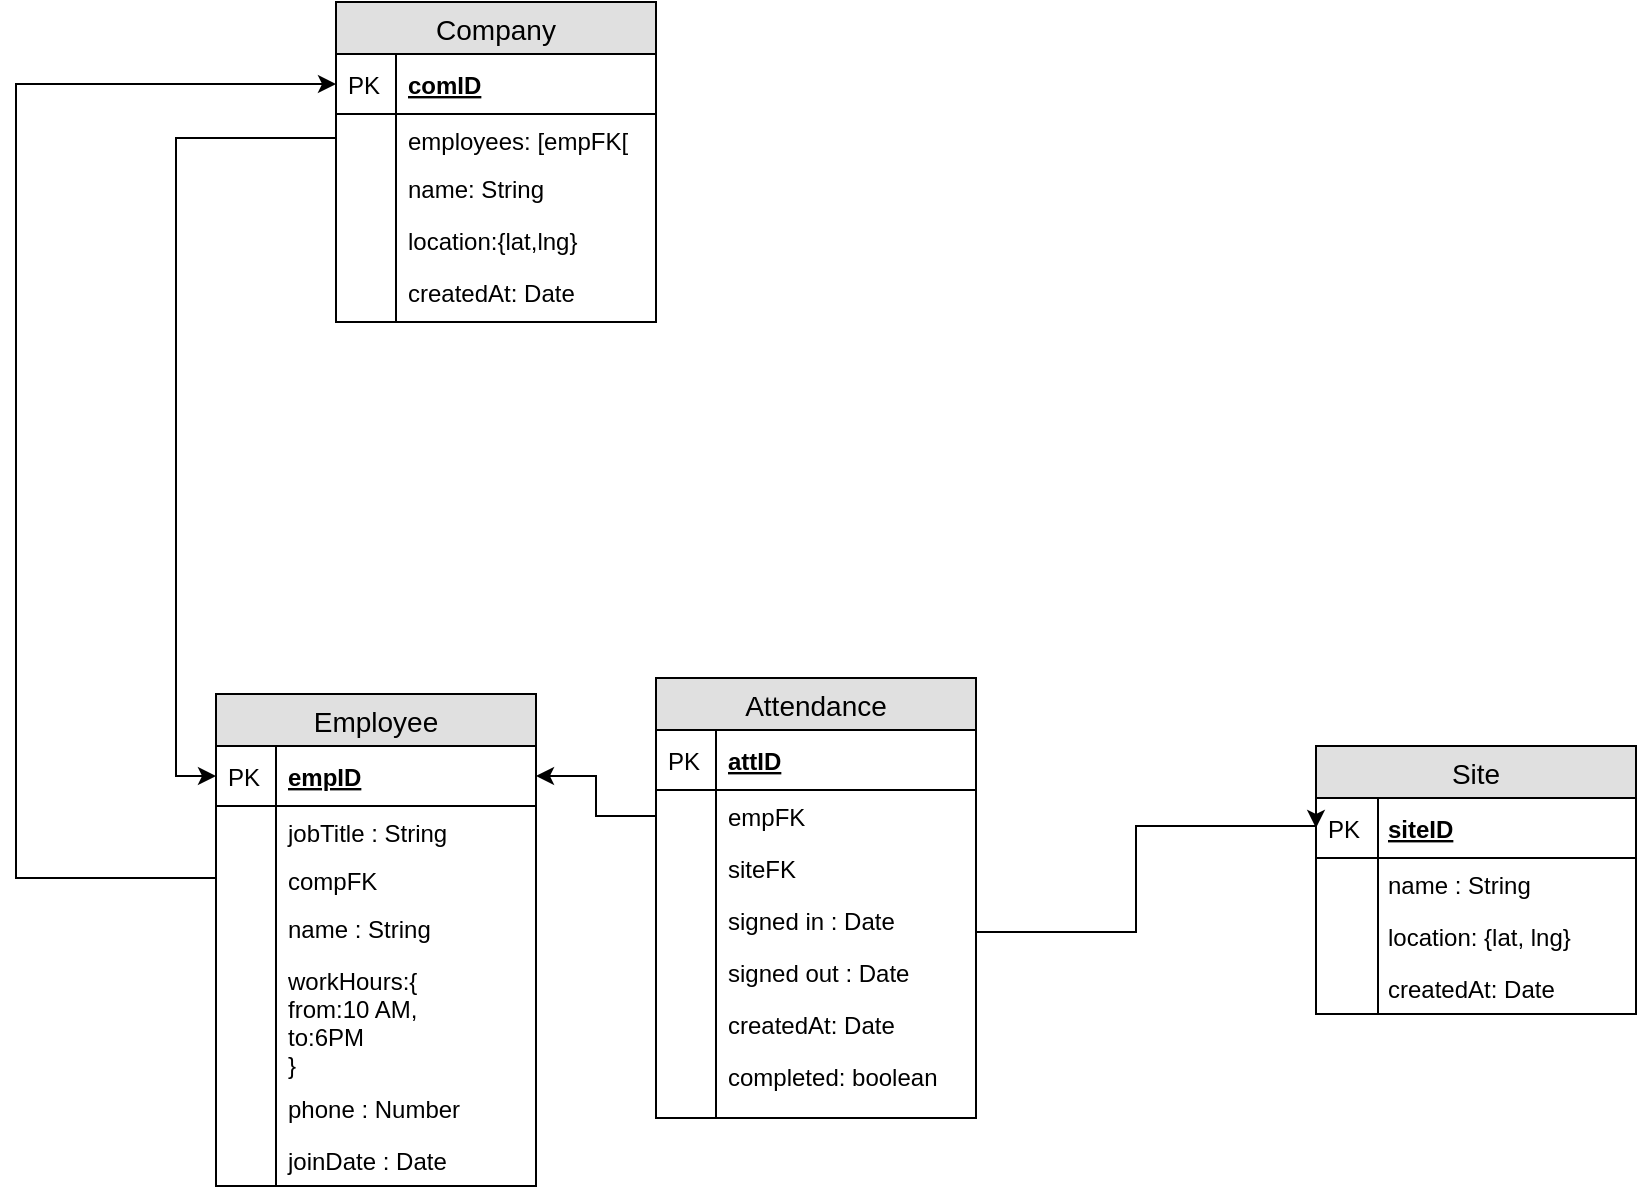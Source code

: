 <mxfile version="12.1.0" type="gitlab" pages="1"><diagram id="7I3rKAhDJKl70cF4WuSs" name="Page-1"><mxGraphModel dx="1958" dy="591" grid="1" gridSize="10" guides="1" tooltips="1" connect="1" arrows="1" fold="1" page="1" pageScale="1" pageWidth="850" pageHeight="1100" math="0" shadow="0"><root><mxCell id="0"/><mxCell id="1" parent="0"/><mxCell id="KGaxo6_H171kj4zqYReR-1" value="Employee" style="swimlane;fontStyle=0;childLayout=stackLayout;horizontal=1;startSize=26;fillColor=#e0e0e0;horizontalStack=0;resizeParent=1;resizeParentMax=0;resizeLast=0;collapsible=1;marginBottom=0;swimlaneFillColor=#ffffff;align=center;fontSize=14;" parent="1" vertex="1"><mxGeometry x="90" y="456" width="160" height="246" as="geometry"><mxRectangle x="130" y="240" width="70" height="26" as="alternateBounds"/></mxGeometry></mxCell><mxCell id="KGaxo6_H171kj4zqYReR-2" value="empID" style="shape=partialRectangle;top=0;left=0;right=0;bottom=1;align=left;verticalAlign=middle;fillColor=none;spacingLeft=34;spacingRight=4;overflow=hidden;rotatable=0;points=[[0,0.5],[1,0.5]];portConstraint=eastwest;dropTarget=0;fontStyle=5;fontSize=12;" parent="KGaxo6_H171kj4zqYReR-1" vertex="1"><mxGeometry y="26" width="160" height="30" as="geometry"/></mxCell><mxCell id="KGaxo6_H171kj4zqYReR-3" value="PK" style="shape=partialRectangle;top=0;left=0;bottom=0;fillColor=none;align=left;verticalAlign=middle;spacingLeft=4;spacingRight=4;overflow=hidden;rotatable=0;points=[];portConstraint=eastwest;part=1;fontSize=12;" parent="KGaxo6_H171kj4zqYReR-2" vertex="1" connectable="0"><mxGeometry width="30" height="30" as="geometry"/></mxCell><mxCell id="KGaxo6_H171kj4zqYReR-10" value="jobTitle : String&#10;&#10;" style="shape=partialRectangle;top=0;left=0;right=0;bottom=0;align=left;verticalAlign=top;fillColor=none;spacingLeft=34;spacingRight=4;overflow=hidden;rotatable=0;points=[[0,0.5],[1,0.5]];portConstraint=eastwest;dropTarget=0;fontSize=12;" parent="KGaxo6_H171kj4zqYReR-1" vertex="1"><mxGeometry y="56" width="160" height="24" as="geometry"/></mxCell><mxCell id="KGaxo6_H171kj4zqYReR-11" value="" style="shape=partialRectangle;top=0;left=0;bottom=0;fillColor=none;align=left;verticalAlign=top;spacingLeft=4;spacingRight=4;overflow=hidden;rotatable=0;points=[];portConstraint=eastwest;part=1;fontSize=12;" parent="KGaxo6_H171kj4zqYReR-10" vertex="1" connectable="0"><mxGeometry width="30" height="24.0" as="geometry"/></mxCell><mxCell id="6kNpQLr-UonQec9yLho6-32" value="compFK" style="shape=partialRectangle;top=0;left=0;right=0;bottom=0;align=left;verticalAlign=top;fillColor=none;spacingLeft=34;spacingRight=4;overflow=hidden;rotatable=0;points=[[0,0.5],[1,0.5]];portConstraint=eastwest;dropTarget=0;fontSize=12;" vertex="1" parent="KGaxo6_H171kj4zqYReR-1"><mxGeometry y="80" width="160" height="24" as="geometry"/></mxCell><mxCell id="6kNpQLr-UonQec9yLho6-33" value="" style="shape=partialRectangle;top=0;left=0;bottom=0;fillColor=none;align=left;verticalAlign=top;spacingLeft=4;spacingRight=4;overflow=hidden;rotatable=0;points=[];portConstraint=eastwest;part=1;fontSize=12;" vertex="1" connectable="0" parent="6kNpQLr-UonQec9yLho6-32"><mxGeometry width="30" height="24.0" as="geometry"/></mxCell><mxCell id="6kNpQLr-UonQec9yLho6-29" value="name : String" style="shape=partialRectangle;top=0;left=0;right=0;bottom=0;align=left;verticalAlign=top;fillColor=none;spacingLeft=34;spacingRight=4;overflow=hidden;rotatable=0;points=[[0,0.5],[1,0.5]];portConstraint=eastwest;dropTarget=0;fontSize=12;" vertex="1" parent="KGaxo6_H171kj4zqYReR-1"><mxGeometry y="104" width="160" height="26" as="geometry"/></mxCell><mxCell id="6kNpQLr-UonQec9yLho6-30" value="" style="shape=partialRectangle;top=0;left=0;bottom=0;fillColor=none;align=left;verticalAlign=top;spacingLeft=4;spacingRight=4;overflow=hidden;rotatable=0;points=[];portConstraint=eastwest;part=1;fontSize=12;" vertex="1" connectable="0" parent="6kNpQLr-UonQec9yLho6-29"><mxGeometry width="30" height="26" as="geometry"/></mxCell><mxCell id="KGaxo6_H171kj4zqYReR-4" value="workHours:{&#10;from:10 AM,&#10;to:6PM&#10;}" style="shape=partialRectangle;top=0;left=0;right=0;bottom=0;align=left;verticalAlign=top;fillColor=none;spacingLeft=34;spacingRight=4;overflow=hidden;rotatable=0;points=[[0,0.5],[1,0.5]];portConstraint=eastwest;dropTarget=0;fontSize=12;" parent="KGaxo6_H171kj4zqYReR-1" vertex="1"><mxGeometry y="130" width="160" height="64" as="geometry"/></mxCell><mxCell id="KGaxo6_H171kj4zqYReR-5" value="" style="shape=partialRectangle;top=0;left=0;bottom=0;fillColor=none;align=left;verticalAlign=top;spacingLeft=4;spacingRight=4;overflow=hidden;rotatable=0;points=[];portConstraint=eastwest;part=1;fontSize=12;" parent="KGaxo6_H171kj4zqYReR-4" vertex="1" connectable="0"><mxGeometry width="30" height="64" as="geometry"/></mxCell><mxCell id="KGaxo6_H171kj4zqYReR-6" value="phone : Number" style="shape=partialRectangle;top=0;left=0;right=0;bottom=0;align=left;verticalAlign=top;fillColor=none;spacingLeft=34;spacingRight=4;overflow=hidden;rotatable=0;points=[[0,0.5],[1,0.5]];portConstraint=eastwest;dropTarget=0;fontSize=12;" parent="KGaxo6_H171kj4zqYReR-1" vertex="1"><mxGeometry y="194" width="160" height="26" as="geometry"/></mxCell><mxCell id="KGaxo6_H171kj4zqYReR-7" value="" style="shape=partialRectangle;top=0;left=0;bottom=0;fillColor=none;align=left;verticalAlign=top;spacingLeft=4;spacingRight=4;overflow=hidden;rotatable=0;points=[];portConstraint=eastwest;part=1;fontSize=12;" parent="KGaxo6_H171kj4zqYReR-6" vertex="1" connectable="0"><mxGeometry width="30" height="26" as="geometry"/></mxCell><mxCell id="KGaxo6_H171kj4zqYReR-8" value="joinDate : Date" style="shape=partialRectangle;top=0;left=0;right=0;bottom=0;align=left;verticalAlign=top;fillColor=none;spacingLeft=34;spacingRight=4;overflow=hidden;rotatable=0;points=[[0,0.5],[1,0.5]];portConstraint=eastwest;dropTarget=0;fontSize=12;" parent="KGaxo6_H171kj4zqYReR-1" vertex="1"><mxGeometry y="220" width="160" height="26" as="geometry"/></mxCell><mxCell id="KGaxo6_H171kj4zqYReR-9" value="" style="shape=partialRectangle;top=0;left=0;bottom=0;fillColor=none;align=left;verticalAlign=top;spacingLeft=4;spacingRight=4;overflow=hidden;rotatable=0;points=[];portConstraint=eastwest;part=1;fontSize=12;" parent="KGaxo6_H171kj4zqYReR-8" vertex="1" connectable="0"><mxGeometry width="30" height="26" as="geometry"/></mxCell><mxCell id="KGaxo6_H171kj4zqYReR-12" value="Site" style="swimlane;fontStyle=0;childLayout=stackLayout;horizontal=1;startSize=26;fillColor=#e0e0e0;horizontalStack=0;resizeParent=1;resizeParentMax=0;resizeLast=0;collapsible=1;marginBottom=0;swimlaneFillColor=#ffffff;align=center;fontSize=14;" parent="1" vertex="1"><mxGeometry x="640" y="482" width="160" height="134" as="geometry"><mxRectangle x="130" y="240" width="70" height="26" as="alternateBounds"/></mxGeometry></mxCell><mxCell id="KGaxo6_H171kj4zqYReR-13" value="siteID" style="shape=partialRectangle;top=0;left=0;right=0;bottom=1;align=left;verticalAlign=middle;fillColor=none;spacingLeft=34;spacingRight=4;overflow=hidden;rotatable=0;points=[[0,0.5],[1,0.5]];portConstraint=eastwest;dropTarget=0;fontStyle=5;fontSize=12;" parent="KGaxo6_H171kj4zqYReR-12" vertex="1"><mxGeometry y="26" width="160" height="30" as="geometry"/></mxCell><mxCell id="KGaxo6_H171kj4zqYReR-14" value="PK" style="shape=partialRectangle;top=0;left=0;bottom=0;fillColor=none;align=left;verticalAlign=middle;spacingLeft=4;spacingRight=4;overflow=hidden;rotatable=0;points=[];portConstraint=eastwest;part=1;fontSize=12;" parent="KGaxo6_H171kj4zqYReR-13" vertex="1" connectable="0"><mxGeometry width="31" height="30" as="geometry"/></mxCell><mxCell id="KGaxo6_H171kj4zqYReR-15" value="name : String" style="shape=partialRectangle;top=0;left=0;right=0;bottom=0;align=left;verticalAlign=top;fillColor=none;spacingLeft=34;spacingRight=4;overflow=hidden;rotatable=0;points=[[0,0.5],[1,0.5]];portConstraint=eastwest;dropTarget=0;fontSize=12;" parent="KGaxo6_H171kj4zqYReR-12" vertex="1"><mxGeometry y="56" width="160" height="26" as="geometry"/></mxCell><mxCell id="KGaxo6_H171kj4zqYReR-16" value="" style="shape=partialRectangle;top=0;left=0;bottom=0;fillColor=none;align=left;verticalAlign=top;spacingLeft=4;spacingRight=4;overflow=hidden;rotatable=0;points=[];portConstraint=eastwest;part=1;fontSize=12;" parent="KGaxo6_H171kj4zqYReR-15" vertex="1" connectable="0"><mxGeometry width="31" height="26" as="geometry"/></mxCell><mxCell id="KGaxo6_H171kj4zqYReR-17" value="location: {lat, lng}" style="shape=partialRectangle;top=0;left=0;right=0;bottom=0;align=left;verticalAlign=top;fillColor=none;spacingLeft=34;spacingRight=4;overflow=hidden;rotatable=0;points=[[0,0.5],[1,0.5]];portConstraint=eastwest;dropTarget=0;fontSize=12;" parent="KGaxo6_H171kj4zqYReR-12" vertex="1"><mxGeometry y="82" width="160" height="26" as="geometry"/></mxCell><mxCell id="KGaxo6_H171kj4zqYReR-18" value="" style="shape=partialRectangle;top=0;left=0;bottom=0;fillColor=none;align=left;verticalAlign=top;spacingLeft=4;spacingRight=4;overflow=hidden;rotatable=0;points=[];portConstraint=eastwest;part=1;fontSize=12;" parent="KGaxo6_H171kj4zqYReR-17" vertex="1" connectable="0"><mxGeometry width="31" height="26" as="geometry"/></mxCell><mxCell id="KGaxo6_H171kj4zqYReR-19" value="createdAt: Date" style="shape=partialRectangle;top=0;left=0;right=0;bottom=0;align=left;verticalAlign=top;fillColor=none;spacingLeft=34;spacingRight=4;overflow=hidden;rotatable=0;points=[[0,0.5],[1,0.5]];portConstraint=eastwest;dropTarget=0;fontSize=12;" parent="KGaxo6_H171kj4zqYReR-12" vertex="1"><mxGeometry y="108" width="160" height="26" as="geometry"/></mxCell><mxCell id="KGaxo6_H171kj4zqYReR-20" value="" style="shape=partialRectangle;top=0;left=0;bottom=0;fillColor=none;align=left;verticalAlign=top;spacingLeft=4;spacingRight=4;overflow=hidden;rotatable=0;points=[];portConstraint=eastwest;part=1;fontSize=12;" parent="KGaxo6_H171kj4zqYReR-19" vertex="1" connectable="0"><mxGeometry width="31" height="26" as="geometry"/></mxCell><mxCell id="KGaxo6_H171kj4zqYReR-24" value="Attendance" style="swimlane;fontStyle=0;childLayout=stackLayout;horizontal=1;startSize=26;fillColor=#e0e0e0;horizontalStack=0;resizeParent=1;resizeParentMax=0;resizeLast=0;collapsible=1;marginBottom=0;swimlaneFillColor=#ffffff;align=center;fontSize=14;" parent="1" vertex="1"><mxGeometry x="310" y="448" width="160" height="220" as="geometry"><mxRectangle x="130" y="240" width="70" height="26" as="alternateBounds"/></mxGeometry></mxCell><mxCell id="KGaxo6_H171kj4zqYReR-25" value="attID" style="shape=partialRectangle;top=0;left=0;right=0;bottom=1;align=left;verticalAlign=middle;fillColor=none;spacingLeft=34;spacingRight=4;overflow=hidden;rotatable=0;points=[[0,0.5],[1,0.5]];portConstraint=eastwest;dropTarget=0;fontStyle=5;fontSize=12;" parent="KGaxo6_H171kj4zqYReR-24" vertex="1"><mxGeometry y="26" width="160" height="30" as="geometry"/></mxCell><mxCell id="KGaxo6_H171kj4zqYReR-26" value="PK" style="shape=partialRectangle;top=0;left=0;bottom=0;fillColor=none;align=left;verticalAlign=middle;spacingLeft=4;spacingRight=4;overflow=hidden;rotatable=0;points=[];portConstraint=eastwest;part=1;fontSize=12;" parent="KGaxo6_H171kj4zqYReR-25" vertex="1" connectable="0"><mxGeometry width="30" height="30" as="geometry"/></mxCell><mxCell id="KGaxo6_H171kj4zqYReR-27" value="empFK" style="shape=partialRectangle;top=0;left=0;right=0;bottom=0;align=left;verticalAlign=top;fillColor=none;spacingLeft=34;spacingRight=4;overflow=hidden;rotatable=0;points=[[0,0.5],[1,0.5]];portConstraint=eastwest;dropTarget=0;fontSize=12;" parent="KGaxo6_H171kj4zqYReR-24" vertex="1"><mxGeometry y="56" width="160" height="26" as="geometry"/></mxCell><mxCell id="KGaxo6_H171kj4zqYReR-28" value="" style="shape=partialRectangle;top=0;left=0;bottom=0;fillColor=none;align=left;verticalAlign=top;spacingLeft=4;spacingRight=4;overflow=hidden;rotatable=0;points=[];portConstraint=eastwest;part=1;fontSize=12;" parent="KGaxo6_H171kj4zqYReR-27" vertex="1" connectable="0"><mxGeometry width="30" height="26" as="geometry"/></mxCell><mxCell id="KGaxo6_H171kj4zqYReR-29" value="siteFK" style="shape=partialRectangle;top=0;left=0;right=0;bottom=0;align=left;verticalAlign=top;fillColor=none;spacingLeft=34;spacingRight=4;overflow=hidden;rotatable=0;points=[[0,0.5],[1,0.5]];portConstraint=eastwest;dropTarget=0;fontSize=12;" parent="KGaxo6_H171kj4zqYReR-24" vertex="1"><mxGeometry y="82" width="160" height="26" as="geometry"/></mxCell><mxCell id="KGaxo6_H171kj4zqYReR-30" value="" style="shape=partialRectangle;top=0;left=0;bottom=0;fillColor=none;align=left;verticalAlign=top;spacingLeft=4;spacingRight=4;overflow=hidden;rotatable=0;points=[];portConstraint=eastwest;part=1;fontSize=12;" parent="KGaxo6_H171kj4zqYReR-29" vertex="1" connectable="0"><mxGeometry width="30" height="26" as="geometry"/></mxCell><mxCell id="KGaxo6_H171kj4zqYReR-31" value="signed in : Date" style="shape=partialRectangle;top=0;left=0;right=0;bottom=0;align=left;verticalAlign=top;fillColor=none;spacingLeft=34;spacingRight=4;overflow=hidden;rotatable=0;points=[[0,0.5],[1,0.5]];portConstraint=eastwest;dropTarget=0;fontSize=12;" parent="KGaxo6_H171kj4zqYReR-24" vertex="1"><mxGeometry y="108" width="160" height="26" as="geometry"/></mxCell><mxCell id="KGaxo6_H171kj4zqYReR-32" value="" style="shape=partialRectangle;top=0;left=0;bottom=0;fillColor=none;align=left;verticalAlign=top;spacingLeft=4;spacingRight=4;overflow=hidden;rotatable=0;points=[];portConstraint=eastwest;part=1;fontSize=12;" parent="KGaxo6_H171kj4zqYReR-31" vertex="1" connectable="0"><mxGeometry width="30" height="26" as="geometry"/></mxCell><mxCell id="6kNpQLr-UonQec9yLho6-36" value="signed out : Date" style="shape=partialRectangle;top=0;left=0;right=0;bottom=0;align=left;verticalAlign=top;fillColor=none;spacingLeft=34;spacingRight=4;overflow=hidden;rotatable=0;points=[[0,0.5],[1,0.5]];portConstraint=eastwest;dropTarget=0;fontSize=12;" vertex="1" parent="KGaxo6_H171kj4zqYReR-24"><mxGeometry y="134" width="160" height="26" as="geometry"/></mxCell><mxCell id="6kNpQLr-UonQec9yLho6-37" value="" style="shape=partialRectangle;top=0;left=0;bottom=0;fillColor=none;align=left;verticalAlign=top;spacingLeft=4;spacingRight=4;overflow=hidden;rotatable=0;points=[];portConstraint=eastwest;part=1;fontSize=12;" vertex="1" connectable="0" parent="6kNpQLr-UonQec9yLho6-36"><mxGeometry width="30" height="26" as="geometry"/></mxCell><mxCell id="6kNpQLr-UonQec9yLho6-38" value="createdAt: Date" style="shape=partialRectangle;top=0;left=0;right=0;bottom=0;align=left;verticalAlign=top;fillColor=none;spacingLeft=34;spacingRight=4;overflow=hidden;rotatable=0;points=[[0,0.5],[1,0.5]];portConstraint=eastwest;dropTarget=0;fontSize=12;" vertex="1" parent="KGaxo6_H171kj4zqYReR-24"><mxGeometry y="160" width="160" height="26" as="geometry"/></mxCell><mxCell id="6kNpQLr-UonQec9yLho6-39" value="" style="shape=partialRectangle;top=0;left=0;bottom=0;fillColor=none;align=left;verticalAlign=top;spacingLeft=4;spacingRight=4;overflow=hidden;rotatable=0;points=[];portConstraint=eastwest;part=1;fontSize=12;" vertex="1" connectable="0" parent="6kNpQLr-UonQec9yLho6-38"><mxGeometry width="30" height="26" as="geometry"/></mxCell><mxCell id="KGaxo6_H171kj4zqYReR-33" value="completed: boolean" style="shape=partialRectangle;top=0;left=0;right=0;bottom=0;align=left;verticalAlign=top;fillColor=none;spacingLeft=34;spacingRight=4;overflow=hidden;rotatable=0;points=[[0,0.5],[1,0.5]];portConstraint=eastwest;dropTarget=0;fontSize=12;" parent="KGaxo6_H171kj4zqYReR-24" vertex="1"><mxGeometry y="186" width="160" height="34" as="geometry"/></mxCell><mxCell id="KGaxo6_H171kj4zqYReR-34" value="" style="shape=partialRectangle;top=0;left=0;bottom=0;fillColor=none;align=left;verticalAlign=top;spacingLeft=4;spacingRight=4;overflow=hidden;rotatable=0;points=[];portConstraint=eastwest;part=1;fontSize=12;" parent="KGaxo6_H171kj4zqYReR-33" vertex="1" connectable="0"><mxGeometry width="30" height="34.0" as="geometry"/></mxCell><mxCell id="KGaxo6_H171kj4zqYReR-35" style="edgeStyle=orthogonalEdgeStyle;rounded=0;orthogonalLoop=1;jettySize=auto;html=1;" parent="1" source="KGaxo6_H171kj4zqYReR-27" target="KGaxo6_H171kj4zqYReR-2" edge="1"><mxGeometry relative="1" as="geometry"/></mxCell><mxCell id="KGaxo6_H171kj4zqYReR-36" style="edgeStyle=orthogonalEdgeStyle;rounded=0;orthogonalLoop=1;jettySize=auto;html=1;entryX=0;entryY=0.5;entryDx=0;entryDy=0;" parent="1" edge="1" target="KGaxo6_H171kj4zqYReR-13"><mxGeometry relative="1" as="geometry"><mxPoint x="580" y="530" as="targetPoint"/><Array as="points"><mxPoint x="550" y="575"/><mxPoint x="550" y="522"/></Array><mxPoint x="470" y="575" as="sourcePoint"/></mxGeometry></mxCell><mxCell id="6kNpQLr-UonQec9yLho6-1" value="Company" style="swimlane;fontStyle=0;childLayout=stackLayout;horizontal=1;startSize=26;fillColor=#e0e0e0;horizontalStack=0;resizeParent=1;resizeParentMax=0;resizeLast=0;collapsible=1;marginBottom=0;swimlaneFillColor=#ffffff;align=center;fontSize=14;" vertex="1" parent="1"><mxGeometry x="150" y="110" width="160" height="160" as="geometry"><mxRectangle x="130" y="240" width="70" height="26" as="alternateBounds"/></mxGeometry></mxCell><mxCell id="6kNpQLr-UonQec9yLho6-2" value="comID" style="shape=partialRectangle;top=0;left=0;right=0;bottom=1;align=left;verticalAlign=middle;fillColor=none;spacingLeft=34;spacingRight=4;overflow=hidden;rotatable=0;points=[[0,0.5],[1,0.5]];portConstraint=eastwest;dropTarget=0;fontStyle=5;fontSize=12;" vertex="1" parent="6kNpQLr-UonQec9yLho6-1"><mxGeometry y="26" width="160" height="30" as="geometry"/></mxCell><mxCell id="6kNpQLr-UonQec9yLho6-3" value="PK" style="shape=partialRectangle;top=0;left=0;bottom=0;fillColor=none;align=left;verticalAlign=middle;spacingLeft=4;spacingRight=4;overflow=hidden;rotatable=0;points=[];portConstraint=eastwest;part=1;fontSize=12;" vertex="1" connectable="0" parent="6kNpQLr-UonQec9yLho6-2"><mxGeometry width="30" height="30" as="geometry"/></mxCell><mxCell id="6kNpQLr-UonQec9yLho6-4" value="employees: [empFK[" style="shape=partialRectangle;top=0;left=0;right=0;bottom=0;align=left;verticalAlign=top;fillColor=none;spacingLeft=34;spacingRight=4;overflow=hidden;rotatable=0;points=[[0,0.5],[1,0.5]];portConstraint=eastwest;dropTarget=0;fontSize=12;" vertex="1" parent="6kNpQLr-UonQec9yLho6-1"><mxGeometry y="56" width="160" height="24" as="geometry"/></mxCell><mxCell id="6kNpQLr-UonQec9yLho6-5" value="" style="shape=partialRectangle;top=0;left=0;bottom=0;fillColor=none;align=left;verticalAlign=top;spacingLeft=4;spacingRight=4;overflow=hidden;rotatable=0;points=[];portConstraint=eastwest;part=1;fontSize=12;" vertex="1" connectable="0" parent="6kNpQLr-UonQec9yLho6-4"><mxGeometry width="30" height="24.0" as="geometry"/></mxCell><mxCell id="6kNpQLr-UonQec9yLho6-6" value="name: String" style="shape=partialRectangle;top=0;left=0;right=0;bottom=0;align=left;verticalAlign=top;fillColor=none;spacingLeft=34;spacingRight=4;overflow=hidden;rotatable=0;points=[[0,0.5],[1,0.5]];portConstraint=eastwest;dropTarget=0;fontSize=12;" vertex="1" parent="6kNpQLr-UonQec9yLho6-1"><mxGeometry y="80" width="160" height="26" as="geometry"/></mxCell><mxCell id="6kNpQLr-UonQec9yLho6-7" value="" style="shape=partialRectangle;top=0;left=0;bottom=0;fillColor=none;align=left;verticalAlign=top;spacingLeft=4;spacingRight=4;overflow=hidden;rotatable=0;points=[];portConstraint=eastwest;part=1;fontSize=12;" vertex="1" connectable="0" parent="6kNpQLr-UonQec9yLho6-6"><mxGeometry width="30" height="26" as="geometry"/></mxCell><mxCell id="6kNpQLr-UonQec9yLho6-8" value="location:{lat,lng}" style="shape=partialRectangle;top=0;left=0;right=0;bottom=0;align=left;verticalAlign=top;fillColor=none;spacingLeft=34;spacingRight=4;overflow=hidden;rotatable=0;points=[[0,0.5],[1,0.5]];portConstraint=eastwest;dropTarget=0;fontSize=12;" vertex="1" parent="6kNpQLr-UonQec9yLho6-1"><mxGeometry y="106" width="160" height="26" as="geometry"/></mxCell><mxCell id="6kNpQLr-UonQec9yLho6-9" value="" style="shape=partialRectangle;top=0;left=0;bottom=0;fillColor=none;align=left;verticalAlign=top;spacingLeft=4;spacingRight=4;overflow=hidden;rotatable=0;points=[];portConstraint=eastwest;part=1;fontSize=12;" vertex="1" connectable="0" parent="6kNpQLr-UonQec9yLho6-8"><mxGeometry width="30" height="26" as="geometry"/></mxCell><mxCell id="6kNpQLr-UonQec9yLho6-10" value="createdAt: Date&#10;" style="shape=partialRectangle;top=0;left=0;right=0;bottom=0;align=left;verticalAlign=top;fillColor=none;spacingLeft=34;spacingRight=4;overflow=hidden;rotatable=0;points=[[0,0.5],[1,0.5]];portConstraint=eastwest;dropTarget=0;fontSize=12;" vertex="1" parent="6kNpQLr-UonQec9yLho6-1"><mxGeometry y="132" width="160" height="28" as="geometry"/></mxCell><mxCell id="6kNpQLr-UonQec9yLho6-11" value="" style="shape=partialRectangle;top=0;left=0;bottom=0;fillColor=none;align=left;verticalAlign=top;spacingLeft=4;spacingRight=4;overflow=hidden;rotatable=0;points=[];portConstraint=eastwest;part=1;fontSize=12;" vertex="1" connectable="0" parent="6kNpQLr-UonQec9yLho6-10"><mxGeometry width="30" height="28" as="geometry"/></mxCell><mxCell id="6kNpQLr-UonQec9yLho6-13" style="edgeStyle=orthogonalEdgeStyle;rounded=0;orthogonalLoop=1;jettySize=auto;html=1;entryX=0;entryY=0.5;entryDx=0;entryDy=0;exitX=0;exitY=0.5;exitDx=0;exitDy=0;" edge="1" parent="1" source="6kNpQLr-UonQec9yLho6-4" target="KGaxo6_H171kj4zqYReR-2"><mxGeometry relative="1" as="geometry"/></mxCell><mxCell id="6kNpQLr-UonQec9yLho6-34" style="edgeStyle=orthogonalEdgeStyle;rounded=0;orthogonalLoop=1;jettySize=auto;html=1;exitX=0;exitY=0.5;exitDx=0;exitDy=0;entryX=0;entryY=0.5;entryDx=0;entryDy=0;" edge="1" parent="1" source="6kNpQLr-UonQec9yLho6-32" target="6kNpQLr-UonQec9yLho6-2"><mxGeometry relative="1" as="geometry"><Array as="points"><mxPoint x="-10" y="548"/><mxPoint x="-10" y="151"/></Array></mxGeometry></mxCell></root></mxGraphModel></diagram></mxfile>

